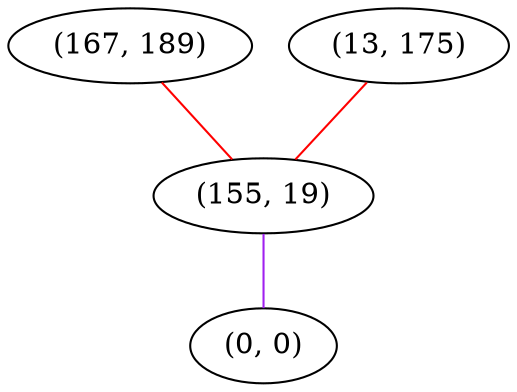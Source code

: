 graph "" {
"(167, 189)";
"(13, 175)";
"(155, 19)";
"(0, 0)";
"(167, 189)" -- "(155, 19)"  [color=red, key=0, weight=1];
"(13, 175)" -- "(155, 19)"  [color=red, key=0, weight=1];
"(155, 19)" -- "(0, 0)"  [color=purple, key=0, weight=4];
}
